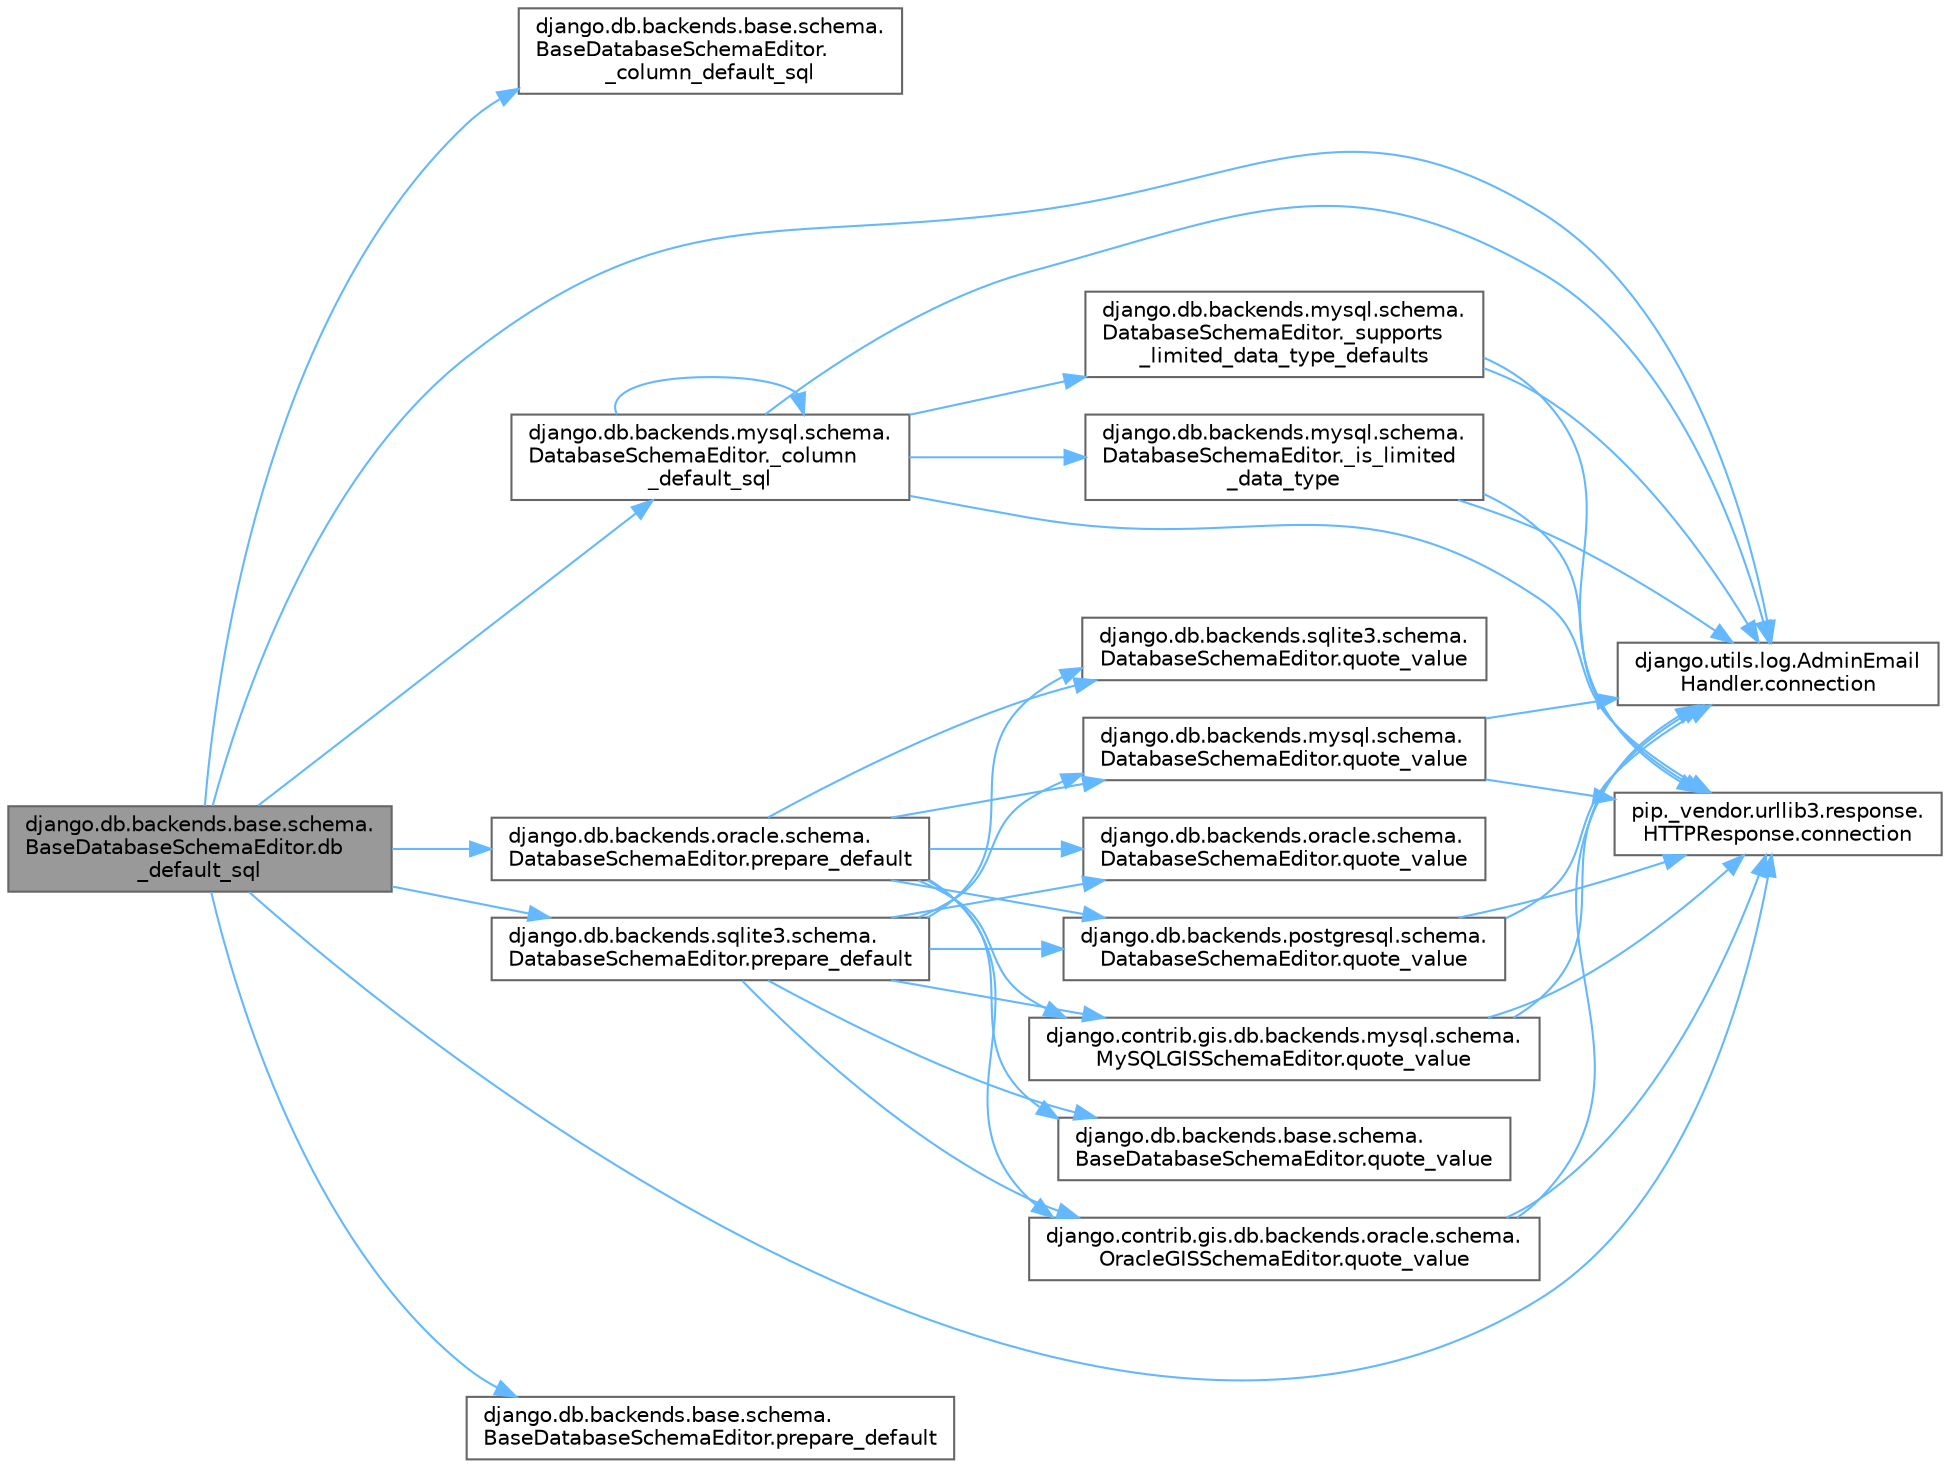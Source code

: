 digraph "django.db.backends.base.schema.BaseDatabaseSchemaEditor.db_default_sql"
{
 // LATEX_PDF_SIZE
  bgcolor="transparent";
  edge [fontname=Helvetica,fontsize=10,labelfontname=Helvetica,labelfontsize=10];
  node [fontname=Helvetica,fontsize=10,shape=box,height=0.2,width=0.4];
  rankdir="LR";
  Node1 [id="Node000001",label="django.db.backends.base.schema.\lBaseDatabaseSchemaEditor.db\l_default_sql",height=0.2,width=0.4,color="gray40", fillcolor="grey60", style="filled", fontcolor="black",tooltip=" "];
  Node1 -> Node2 [id="edge1_Node000001_Node000002",color="steelblue1",style="solid",tooltip=" "];
  Node2 [id="Node000002",label="django.db.backends.base.schema.\lBaseDatabaseSchemaEditor.\l_column_default_sql",height=0.2,width=0.4,color="grey40", fillcolor="white", style="filled",URL="$classdjango_1_1db_1_1backends_1_1base_1_1schema_1_1_base_database_schema_editor.html#a2089c8f4335a55c10c6576e813da8194",tooltip=" "];
  Node1 -> Node3 [id="edge2_Node000001_Node000003",color="steelblue1",style="solid",tooltip=" "];
  Node3 [id="Node000003",label="django.db.backends.mysql.schema.\lDatabaseSchemaEditor._column\l_default_sql",height=0.2,width=0.4,color="grey40", fillcolor="white", style="filled",URL="$classdjango_1_1db_1_1backends_1_1mysql_1_1schema_1_1_database_schema_editor.html#adabb784c31ad4dfe969127f63f6a5924",tooltip=" "];
  Node3 -> Node3 [id="edge3_Node000003_Node000003",color="steelblue1",style="solid",tooltip=" "];
  Node3 -> Node4 [id="edge4_Node000003_Node000004",color="steelblue1",style="solid",tooltip=" "];
  Node4 [id="Node000004",label="django.db.backends.mysql.schema.\lDatabaseSchemaEditor._is_limited\l_data_type",height=0.2,width=0.4,color="grey40", fillcolor="white", style="filled",URL="$classdjango_1_1db_1_1backends_1_1mysql_1_1schema_1_1_database_schema_editor.html#a1c32e48635afd2a8a29503343cbb1a9f",tooltip=" "];
  Node4 -> Node5 [id="edge5_Node000004_Node000005",color="steelblue1",style="solid",tooltip=" "];
  Node5 [id="Node000005",label="django.utils.log.AdminEmail\lHandler.connection",height=0.2,width=0.4,color="grey40", fillcolor="white", style="filled",URL="$classdjango_1_1utils_1_1log_1_1_admin_email_handler.html#a545b5f7ec55a857fe1ca7836814a0760",tooltip=" "];
  Node4 -> Node6 [id="edge6_Node000004_Node000006",color="steelblue1",style="solid",tooltip=" "];
  Node6 [id="Node000006",label="pip._vendor.urllib3.response.\lHTTPResponse.connection",height=0.2,width=0.4,color="grey40", fillcolor="white", style="filled",URL="$classpip_1_1__vendor_1_1urllib3_1_1response_1_1_h_t_t_p_response.html#a9002314624685de3bbf9b84bdc87fef8",tooltip=" "];
  Node3 -> Node7 [id="edge7_Node000003_Node000007",color="steelblue1",style="solid",tooltip=" "];
  Node7 [id="Node000007",label="django.db.backends.mysql.schema.\lDatabaseSchemaEditor._supports\l_limited_data_type_defaults",height=0.2,width=0.4,color="grey40", fillcolor="white", style="filled",URL="$classdjango_1_1db_1_1backends_1_1mysql_1_1schema_1_1_database_schema_editor.html#a19939bba731b5531eb24350095d41a36",tooltip=" "];
  Node7 -> Node5 [id="edge8_Node000007_Node000005",color="steelblue1",style="solid",tooltip=" "];
  Node7 -> Node6 [id="edge9_Node000007_Node000006",color="steelblue1",style="solid",tooltip=" "];
  Node3 -> Node5 [id="edge10_Node000003_Node000005",color="steelblue1",style="solid",tooltip=" "];
  Node3 -> Node6 [id="edge11_Node000003_Node000006",color="steelblue1",style="solid",tooltip=" "];
  Node1 -> Node5 [id="edge12_Node000001_Node000005",color="steelblue1",style="solid",tooltip=" "];
  Node1 -> Node6 [id="edge13_Node000001_Node000006",color="steelblue1",style="solid",tooltip=" "];
  Node1 -> Node8 [id="edge14_Node000001_Node000008",color="steelblue1",style="solid",tooltip=" "];
  Node8 [id="Node000008",label="django.db.backends.base.schema.\lBaseDatabaseSchemaEditor.prepare_default",height=0.2,width=0.4,color="grey40", fillcolor="white", style="filled",URL="$classdjango_1_1db_1_1backends_1_1base_1_1schema_1_1_base_database_schema_editor.html#ada48da0bcec8198927bf454b2099c49e",tooltip=" "];
  Node1 -> Node9 [id="edge15_Node000001_Node000009",color="steelblue1",style="solid",tooltip=" "];
  Node9 [id="Node000009",label="django.db.backends.oracle.schema.\lDatabaseSchemaEditor.prepare_default",height=0.2,width=0.4,color="grey40", fillcolor="white", style="filled",URL="$classdjango_1_1db_1_1backends_1_1oracle_1_1schema_1_1_database_schema_editor.html#a20ee4d7753c9c5e6bbb4d67f43c362fb",tooltip=" "];
  Node9 -> Node10 [id="edge16_Node000009_Node000010",color="steelblue1",style="solid",tooltip=" "];
  Node10 [id="Node000010",label="django.contrib.gis.db.backends.mysql.schema.\lMySQLGISSchemaEditor.quote_value",height=0.2,width=0.4,color="grey40", fillcolor="white", style="filled",URL="$classdjango_1_1contrib_1_1gis_1_1db_1_1backends_1_1mysql_1_1schema_1_1_my_s_q_l_g_i_s_schema_editor.html#a39d45c8fce900a986a0d01d83ce73f16",tooltip=" "];
  Node10 -> Node5 [id="edge17_Node000010_Node000005",color="steelblue1",style="solid",tooltip=" "];
  Node10 -> Node6 [id="edge18_Node000010_Node000006",color="steelblue1",style="solid",tooltip=" "];
  Node9 -> Node11 [id="edge19_Node000009_Node000011",color="steelblue1",style="solid",tooltip=" "];
  Node11 [id="Node000011",label="django.contrib.gis.db.backends.oracle.schema.\lOracleGISSchemaEditor.quote_value",height=0.2,width=0.4,color="grey40", fillcolor="white", style="filled",URL="$classdjango_1_1contrib_1_1gis_1_1db_1_1backends_1_1oracle_1_1schema_1_1_oracle_g_i_s_schema_editor.html#ae0a937224957c04ded45c150d14f26df",tooltip=" "];
  Node11 -> Node5 [id="edge20_Node000011_Node000005",color="steelblue1",style="solid",tooltip=" "];
  Node11 -> Node6 [id="edge21_Node000011_Node000006",color="steelblue1",style="solid",tooltip=" "];
  Node9 -> Node12 [id="edge22_Node000009_Node000012",color="steelblue1",style="solid",tooltip=" "];
  Node12 [id="Node000012",label="django.db.backends.base.schema.\lBaseDatabaseSchemaEditor.quote_value",height=0.2,width=0.4,color="grey40", fillcolor="white", style="filled",URL="$classdjango_1_1db_1_1backends_1_1base_1_1schema_1_1_base_database_schema_editor.html#a226cbde36f828256e698cab6fc076a46",tooltip=" "];
  Node9 -> Node13 [id="edge23_Node000009_Node000013",color="steelblue1",style="solid",tooltip=" "];
  Node13 [id="Node000013",label="django.db.backends.mysql.schema.\lDatabaseSchemaEditor.quote_value",height=0.2,width=0.4,color="grey40", fillcolor="white", style="filled",URL="$classdjango_1_1db_1_1backends_1_1mysql_1_1schema_1_1_database_schema_editor.html#ac42d8e597e244107c562b0816741ca00",tooltip=" "];
  Node13 -> Node5 [id="edge24_Node000013_Node000005",color="steelblue1",style="solid",tooltip=" "];
  Node13 -> Node6 [id="edge25_Node000013_Node000006",color="steelblue1",style="solid",tooltip=" "];
  Node9 -> Node14 [id="edge26_Node000009_Node000014",color="steelblue1",style="solid",tooltip=" "];
  Node14 [id="Node000014",label="django.db.backends.oracle.schema.\lDatabaseSchemaEditor.quote_value",height=0.2,width=0.4,color="grey40", fillcolor="white", style="filled",URL="$classdjango_1_1db_1_1backends_1_1oracle_1_1schema_1_1_database_schema_editor.html#a74a7b87c4d11359d183c468c09ca48bb",tooltip=" "];
  Node9 -> Node15 [id="edge27_Node000009_Node000015",color="steelblue1",style="solid",tooltip=" "];
  Node15 [id="Node000015",label="django.db.backends.postgresql.schema.\lDatabaseSchemaEditor.quote_value",height=0.2,width=0.4,color="grey40", fillcolor="white", style="filled",URL="$classdjango_1_1db_1_1backends_1_1postgresql_1_1schema_1_1_database_schema_editor.html#aa15ddd5685a773da906a658db4b619c0",tooltip=" "];
  Node15 -> Node5 [id="edge28_Node000015_Node000005",color="steelblue1",style="solid",tooltip=" "];
  Node15 -> Node6 [id="edge29_Node000015_Node000006",color="steelblue1",style="solid",tooltip=" "];
  Node9 -> Node16 [id="edge30_Node000009_Node000016",color="steelblue1",style="solid",tooltip=" "];
  Node16 [id="Node000016",label="django.db.backends.sqlite3.schema.\lDatabaseSchemaEditor.quote_value",height=0.2,width=0.4,color="grey40", fillcolor="white", style="filled",URL="$classdjango_1_1db_1_1backends_1_1sqlite3_1_1schema_1_1_database_schema_editor.html#a1ce01718398ef906bf3becf8517006f2",tooltip=" "];
  Node1 -> Node17 [id="edge31_Node000001_Node000017",color="steelblue1",style="solid",tooltip=" "];
  Node17 [id="Node000017",label="django.db.backends.sqlite3.schema.\lDatabaseSchemaEditor.prepare_default",height=0.2,width=0.4,color="grey40", fillcolor="white", style="filled",URL="$classdjango_1_1db_1_1backends_1_1sqlite3_1_1schema_1_1_database_schema_editor.html#a7d7e5fd0b4dafd84e7bb50c112db4dbb",tooltip=" "];
  Node17 -> Node10 [id="edge32_Node000017_Node000010",color="steelblue1",style="solid",tooltip=" "];
  Node17 -> Node11 [id="edge33_Node000017_Node000011",color="steelblue1",style="solid",tooltip=" "];
  Node17 -> Node12 [id="edge34_Node000017_Node000012",color="steelblue1",style="solid",tooltip=" "];
  Node17 -> Node13 [id="edge35_Node000017_Node000013",color="steelblue1",style="solid",tooltip=" "];
  Node17 -> Node14 [id="edge36_Node000017_Node000014",color="steelblue1",style="solid",tooltip=" "];
  Node17 -> Node15 [id="edge37_Node000017_Node000015",color="steelblue1",style="solid",tooltip=" "];
  Node17 -> Node16 [id="edge38_Node000017_Node000016",color="steelblue1",style="solid",tooltip=" "];
}
